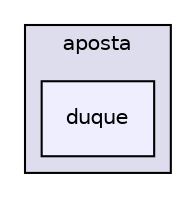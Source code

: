 digraph "code/headers/models/aposta/duque" {
  compound=true
  node [ fontsize="10", fontname="Helvetica"];
  edge [ labelfontsize="10", labelfontname="Helvetica"];
  subgraph clusterdir_93dedd8997a00b7bc27b83991bb5a0d6 {
    graph [ bgcolor="#ddddee", pencolor="black", label="aposta" fontname="Helvetica", fontsize="10", URL="dir_93dedd8997a00b7bc27b83991bb5a0d6.html"]
  dir_22125b206a9e00b2b97ae3aa57b1b819 [shape=box, label="duque", style="filled", fillcolor="#eeeeff", pencolor="black", URL="dir_22125b206a9e00b2b97ae3aa57b1b819.html"];
  }
}
